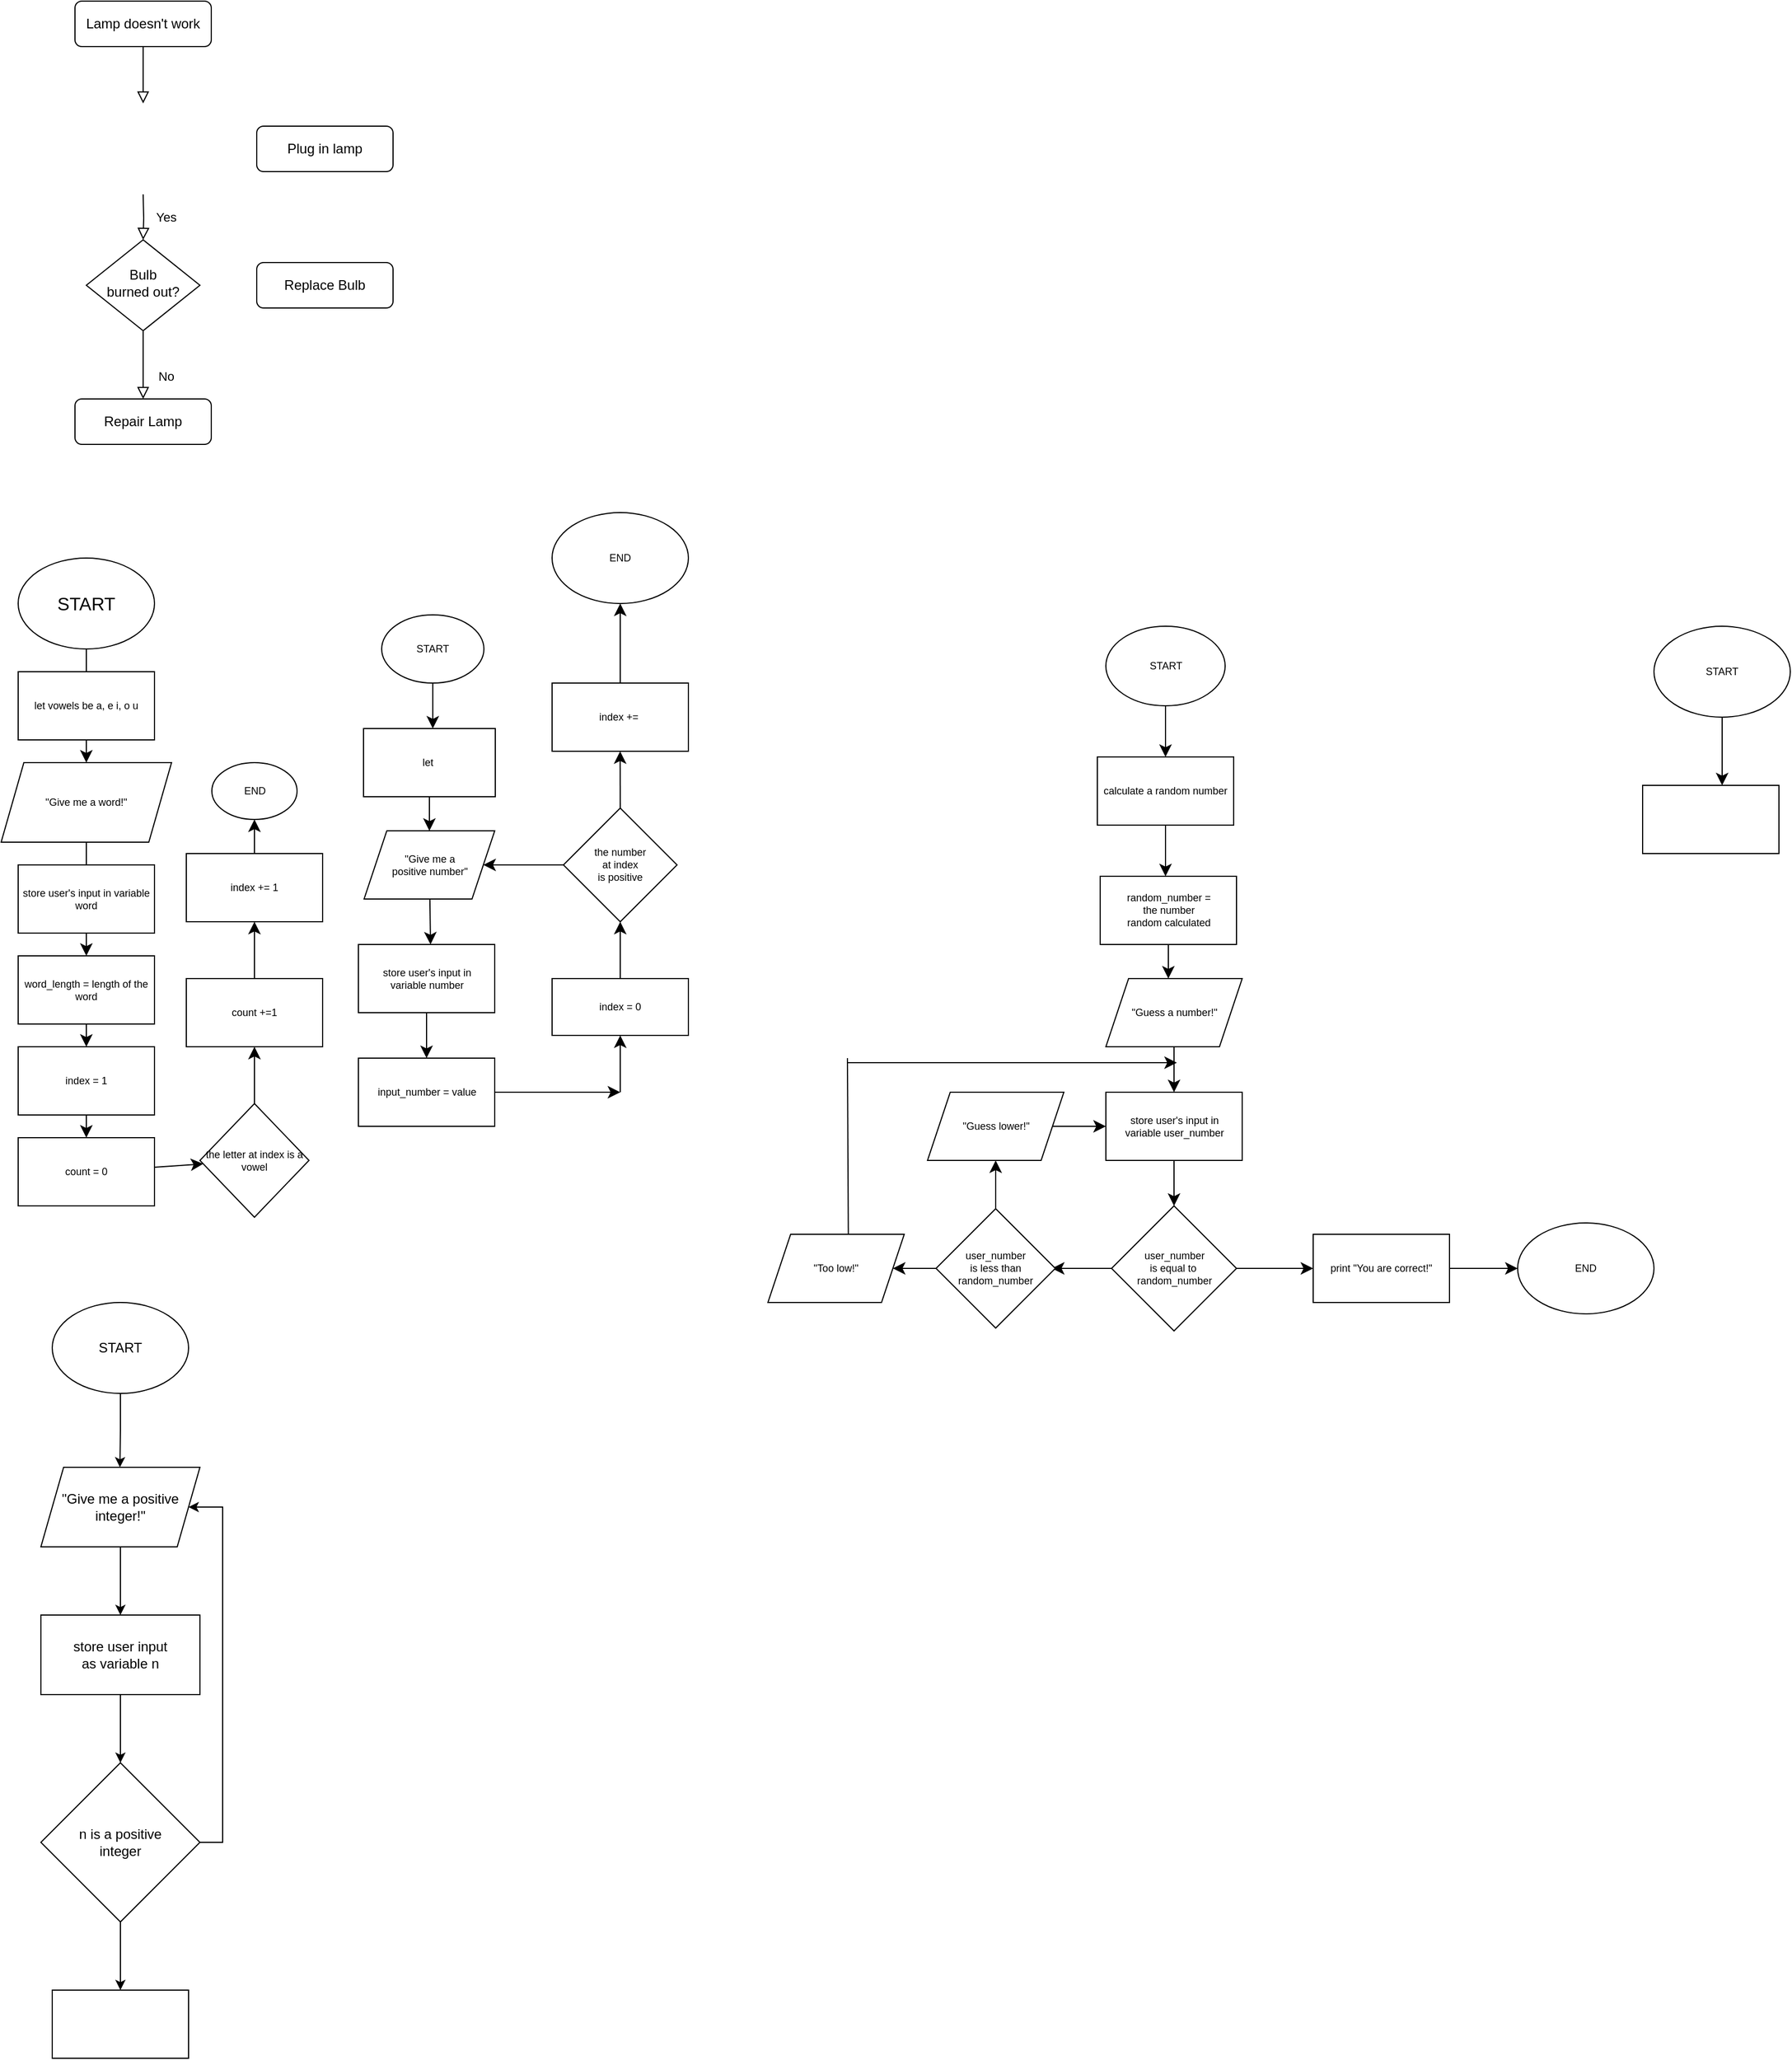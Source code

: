 <mxfile version="20.8.5" type="github" pages="2">
  <diagram id="C5RBs43oDa-KdzZeNtuy" name="Page-1">
    <mxGraphModel dx="860" dy="664" grid="1" gridSize="10" guides="1" tooltips="1" connect="1" arrows="1" fold="1" page="1" pageScale="1" pageWidth="827" pageHeight="1169" math="0" shadow="0">
      <root>
        <mxCell id="WIyWlLk6GJQsqaUBKTNV-0" />
        <mxCell id="WIyWlLk6GJQsqaUBKTNV-1" parent="WIyWlLk6GJQsqaUBKTNV-0" />
        <mxCell id="WIyWlLk6GJQsqaUBKTNV-2" value="" style="rounded=0;html=1;jettySize=auto;orthogonalLoop=1;fontSize=11;endArrow=block;endFill=0;endSize=8;strokeWidth=1;shadow=0;labelBackgroundColor=none;edgeStyle=orthogonalEdgeStyle;" parent="WIyWlLk6GJQsqaUBKTNV-1" source="WIyWlLk6GJQsqaUBKTNV-3" edge="1">
          <mxGeometry relative="1" as="geometry">
            <mxPoint x="220" y="170" as="targetPoint" />
          </mxGeometry>
        </mxCell>
        <mxCell id="WIyWlLk6GJQsqaUBKTNV-3" value="Lamp doesn&#39;t work" style="rounded=1;whiteSpace=wrap;html=1;fontSize=12;glass=0;strokeWidth=1;shadow=0;" parent="WIyWlLk6GJQsqaUBKTNV-1" vertex="1">
          <mxGeometry x="160" y="80" width="120" height="40" as="geometry" />
        </mxCell>
        <mxCell id="WIyWlLk6GJQsqaUBKTNV-4" value="Yes" style="rounded=0;html=1;jettySize=auto;orthogonalLoop=1;fontSize=11;endArrow=block;endFill=0;endSize=8;strokeWidth=1;shadow=0;labelBackgroundColor=none;edgeStyle=orthogonalEdgeStyle;" parent="WIyWlLk6GJQsqaUBKTNV-1" target="WIyWlLk6GJQsqaUBKTNV-10" edge="1">
          <mxGeometry y="20" relative="1" as="geometry">
            <mxPoint as="offset" />
            <mxPoint x="220" y="250" as="sourcePoint" />
          </mxGeometry>
        </mxCell>
        <mxCell id="WIyWlLk6GJQsqaUBKTNV-7" value="Plug in lamp" style="rounded=1;whiteSpace=wrap;html=1;fontSize=12;glass=0;strokeWidth=1;shadow=0;" parent="WIyWlLk6GJQsqaUBKTNV-1" vertex="1">
          <mxGeometry x="320" y="190" width="120" height="40" as="geometry" />
        </mxCell>
        <mxCell id="WIyWlLk6GJQsqaUBKTNV-8" value="No" style="rounded=0;html=1;jettySize=auto;orthogonalLoop=1;fontSize=11;endArrow=block;endFill=0;endSize=8;strokeWidth=1;shadow=0;labelBackgroundColor=none;edgeStyle=orthogonalEdgeStyle;" parent="WIyWlLk6GJQsqaUBKTNV-1" source="WIyWlLk6GJQsqaUBKTNV-10" target="WIyWlLk6GJQsqaUBKTNV-11" edge="1">
          <mxGeometry x="0.333" y="20" relative="1" as="geometry">
            <mxPoint as="offset" />
          </mxGeometry>
        </mxCell>
        <mxCell id="WIyWlLk6GJQsqaUBKTNV-10" value="Bulb&lt;br&gt;burned out?" style="rhombus;whiteSpace=wrap;html=1;shadow=0;fontFamily=Helvetica;fontSize=12;align=center;strokeWidth=1;spacing=6;spacingTop=-4;" parent="WIyWlLk6GJQsqaUBKTNV-1" vertex="1">
          <mxGeometry x="170" y="290" width="100" height="80" as="geometry" />
        </mxCell>
        <mxCell id="WIyWlLk6GJQsqaUBKTNV-11" value="Repair Lamp" style="rounded=1;whiteSpace=wrap;html=1;fontSize=12;glass=0;strokeWidth=1;shadow=0;" parent="WIyWlLk6GJQsqaUBKTNV-1" vertex="1">
          <mxGeometry x="160" y="430" width="120" height="40" as="geometry" />
        </mxCell>
        <mxCell id="WIyWlLk6GJQsqaUBKTNV-12" value="Replace Bulb" style="rounded=1;whiteSpace=wrap;html=1;fontSize=12;glass=0;strokeWidth=1;shadow=0;" parent="WIyWlLk6GJQsqaUBKTNV-1" vertex="1">
          <mxGeometry x="320" y="310" width="120" height="40" as="geometry" />
        </mxCell>
        <mxCell id="6rkK3X_Y7HJ2kkGCpfae-19" value="" style="edgeStyle=none;curved=1;rounded=0;orthogonalLoop=1;jettySize=auto;html=1;fontSize=9;startSize=8;endSize=8;" parent="WIyWlLk6GJQsqaUBKTNV-1" source="6rkK3X_Y7HJ2kkGCpfae-0" target="6rkK3X_Y7HJ2kkGCpfae-2" edge="1">
          <mxGeometry relative="1" as="geometry" />
        </mxCell>
        <mxCell id="6rkK3X_Y7HJ2kkGCpfae-0" value="START" style="ellipse;whiteSpace=wrap;html=1;fontSize=16;" parent="WIyWlLk6GJQsqaUBKTNV-1" vertex="1">
          <mxGeometry x="110" y="570" width="120" height="80" as="geometry" />
        </mxCell>
        <mxCell id="6rkK3X_Y7HJ2kkGCpfae-20" value="" style="edgeStyle=none;curved=1;rounded=0;orthogonalLoop=1;jettySize=auto;html=1;fontSize=9;startSize=8;endSize=8;" parent="WIyWlLk6GJQsqaUBKTNV-1" source="6rkK3X_Y7HJ2kkGCpfae-2" target="6rkK3X_Y7HJ2kkGCpfae-8" edge="1">
          <mxGeometry relative="1" as="geometry" />
        </mxCell>
        <mxCell id="6rkK3X_Y7HJ2kkGCpfae-2" value="&quot;Give me a word!&quot;" style="shape=parallelogram;perimeter=parallelogramPerimeter;whiteSpace=wrap;html=1;fixedSize=1;fontSize=9;" parent="WIyWlLk6GJQsqaUBKTNV-1" vertex="1">
          <mxGeometry x="95" y="750" width="150" height="70" as="geometry" />
        </mxCell>
        <mxCell id="6rkK3X_Y7HJ2kkGCpfae-3" value="let vowels be a, e i, o u" style="rounded=0;whiteSpace=wrap;html=1;fontSize=9;" parent="WIyWlLk6GJQsqaUBKTNV-1" vertex="1">
          <mxGeometry x="110" y="670" width="120" height="60" as="geometry" />
        </mxCell>
        <mxCell id="6rkK3X_Y7HJ2kkGCpfae-4" style="edgeStyle=none;curved=1;rounded=0;orthogonalLoop=1;jettySize=auto;html=1;exitX=0.5;exitY=1;exitDx=0;exitDy=0;fontSize=9;startSize=8;endSize=8;" parent="WIyWlLk6GJQsqaUBKTNV-1" source="6rkK3X_Y7HJ2kkGCpfae-3" target="6rkK3X_Y7HJ2kkGCpfae-3" edge="1">
          <mxGeometry relative="1" as="geometry" />
        </mxCell>
        <mxCell id="6rkK3X_Y7HJ2kkGCpfae-7" value="store user&#39;s input in variable word" style="rounded=0;whiteSpace=wrap;html=1;fontSize=9;" parent="WIyWlLk6GJQsqaUBKTNV-1" vertex="1">
          <mxGeometry x="110" y="840" width="120" height="60" as="geometry" />
        </mxCell>
        <mxCell id="6rkK3X_Y7HJ2kkGCpfae-21" value="" style="edgeStyle=none;curved=1;rounded=0;orthogonalLoop=1;jettySize=auto;html=1;fontSize=9;startSize=8;endSize=8;" parent="WIyWlLk6GJQsqaUBKTNV-1" source="6rkK3X_Y7HJ2kkGCpfae-8" target="6rkK3X_Y7HJ2kkGCpfae-11" edge="1">
          <mxGeometry relative="1" as="geometry" />
        </mxCell>
        <mxCell id="6rkK3X_Y7HJ2kkGCpfae-8" value="word_length = length of the word" style="rounded=0;whiteSpace=wrap;html=1;fontSize=9;" parent="WIyWlLk6GJQsqaUBKTNV-1" vertex="1">
          <mxGeometry x="110" y="920" width="120" height="60" as="geometry" />
        </mxCell>
        <mxCell id="6rkK3X_Y7HJ2kkGCpfae-22" value="" style="edgeStyle=none;curved=1;rounded=0;orthogonalLoop=1;jettySize=auto;html=1;fontSize=9;startSize=8;endSize=8;" parent="WIyWlLk6GJQsqaUBKTNV-1" source="6rkK3X_Y7HJ2kkGCpfae-11" target="6rkK3X_Y7HJ2kkGCpfae-16" edge="1">
          <mxGeometry relative="1" as="geometry" />
        </mxCell>
        <mxCell id="6rkK3X_Y7HJ2kkGCpfae-11" value="index = 1" style="rounded=0;whiteSpace=wrap;html=1;fontSize=9;" parent="WIyWlLk6GJQsqaUBKTNV-1" vertex="1">
          <mxGeometry x="110" y="1000" width="120" height="60" as="geometry" />
        </mxCell>
        <mxCell id="6rkK3X_Y7HJ2kkGCpfae-14" value="the letter at index is a vowel" style="rhombus;whiteSpace=wrap;html=1;fontSize=9;" parent="WIyWlLk6GJQsqaUBKTNV-1" vertex="1">
          <mxGeometry x="270" y="1050" width="96" height="100" as="geometry" />
        </mxCell>
        <mxCell id="6rkK3X_Y7HJ2kkGCpfae-15" value="" style="endArrow=classic;html=1;rounded=0;fontSize=9;startSize=8;endSize=8;curved=1;exitX=0.5;exitY=0;exitDx=0;exitDy=0;entryX=0.5;entryY=1;entryDx=0;entryDy=0;" parent="WIyWlLk6GJQsqaUBKTNV-1" source="6rkK3X_Y7HJ2kkGCpfae-14" target="6rkK3X_Y7HJ2kkGCpfae-17" edge="1">
          <mxGeometry width="50" height="50" relative="1" as="geometry">
            <mxPoint x="430" y="960" as="sourcePoint" />
            <mxPoint x="618" y="850" as="targetPoint" />
          </mxGeometry>
        </mxCell>
        <mxCell id="6rkK3X_Y7HJ2kkGCpfae-24" value="" style="edgeStyle=none;curved=1;rounded=0;orthogonalLoop=1;jettySize=auto;html=1;fontSize=9;startSize=8;endSize=8;" parent="WIyWlLk6GJQsqaUBKTNV-1" source="6rkK3X_Y7HJ2kkGCpfae-16" target="6rkK3X_Y7HJ2kkGCpfae-14" edge="1">
          <mxGeometry relative="1" as="geometry" />
        </mxCell>
        <mxCell id="6rkK3X_Y7HJ2kkGCpfae-16" value="count = 0" style="rounded=0;whiteSpace=wrap;html=1;fontSize=9;" parent="WIyWlLk6GJQsqaUBKTNV-1" vertex="1">
          <mxGeometry x="110" y="1080" width="120" height="60" as="geometry" />
        </mxCell>
        <mxCell id="6rkK3X_Y7HJ2kkGCpfae-25" value="" style="edgeStyle=none;curved=1;rounded=0;orthogonalLoop=1;jettySize=auto;html=1;fontSize=9;startSize=8;endSize=8;" parent="WIyWlLk6GJQsqaUBKTNV-1" source="6rkK3X_Y7HJ2kkGCpfae-17" target="6rkK3X_Y7HJ2kkGCpfae-18" edge="1">
          <mxGeometry relative="1" as="geometry" />
        </mxCell>
        <mxCell id="6rkK3X_Y7HJ2kkGCpfae-17" value="count +=1" style="rounded=0;whiteSpace=wrap;html=1;fontSize=9;" parent="WIyWlLk6GJQsqaUBKTNV-1" vertex="1">
          <mxGeometry x="258" y="940" width="120" height="60" as="geometry" />
        </mxCell>
        <mxCell id="6rkK3X_Y7HJ2kkGCpfae-27" style="edgeStyle=none;curved=1;rounded=0;orthogonalLoop=1;jettySize=auto;html=1;fontSize=9;startSize=8;endSize=8;" parent="WIyWlLk6GJQsqaUBKTNV-1" source="6rkK3X_Y7HJ2kkGCpfae-18" target="6rkK3X_Y7HJ2kkGCpfae-28" edge="1">
          <mxGeometry relative="1" as="geometry">
            <mxPoint x="318" y="790" as="targetPoint" />
          </mxGeometry>
        </mxCell>
        <mxCell id="6rkK3X_Y7HJ2kkGCpfae-18" value="index += 1" style="rounded=0;whiteSpace=wrap;html=1;fontSize=9;" parent="WIyWlLk6GJQsqaUBKTNV-1" vertex="1">
          <mxGeometry x="258" y="830" width="120" height="60" as="geometry" />
        </mxCell>
        <mxCell id="6rkK3X_Y7HJ2kkGCpfae-28" value="END" style="ellipse;whiteSpace=wrap;html=1;fontSize=9;" parent="WIyWlLk6GJQsqaUBKTNV-1" vertex="1">
          <mxGeometry x="280.5" y="750" width="75" height="50" as="geometry" />
        </mxCell>
        <mxCell id="6rkK3X_Y7HJ2kkGCpfae-30" style="edgeStyle=none;curved=1;rounded=0;orthogonalLoop=1;jettySize=auto;html=1;fontSize=9;startSize=8;endSize=8;" parent="WIyWlLk6GJQsqaUBKTNV-1" source="6rkK3X_Y7HJ2kkGCpfae-29" edge="1">
          <mxGeometry relative="1" as="geometry">
            <mxPoint x="475" y="720" as="targetPoint" />
          </mxGeometry>
        </mxCell>
        <mxCell id="6rkK3X_Y7HJ2kkGCpfae-29" value="START" style="ellipse;whiteSpace=wrap;html=1;fontSize=9;" parent="WIyWlLk6GJQsqaUBKTNV-1" vertex="1">
          <mxGeometry x="430" y="620" width="90" height="60" as="geometry" />
        </mxCell>
        <mxCell id="6rkK3X_Y7HJ2kkGCpfae-37" style="edgeStyle=none;curved=1;rounded=0;orthogonalLoop=1;jettySize=auto;html=1;entryX=0.5;entryY=0;entryDx=0;entryDy=0;fontSize=9;startSize=8;endSize=8;" parent="WIyWlLk6GJQsqaUBKTNV-1" source="6rkK3X_Y7HJ2kkGCpfae-32" target="6rkK3X_Y7HJ2kkGCpfae-35" edge="1">
          <mxGeometry relative="1" as="geometry" />
        </mxCell>
        <mxCell id="6rkK3X_Y7HJ2kkGCpfae-32" value="let&amp;nbsp;" style="rounded=0;whiteSpace=wrap;html=1;fontSize=9;" parent="WIyWlLk6GJQsqaUBKTNV-1" vertex="1">
          <mxGeometry x="414" y="720" width="116" height="60" as="geometry" />
        </mxCell>
        <mxCell id="6rkK3X_Y7HJ2kkGCpfae-36" style="edgeStyle=none;curved=1;rounded=0;orthogonalLoop=1;jettySize=auto;html=1;fontSize=9;startSize=8;endSize=8;" parent="WIyWlLk6GJQsqaUBKTNV-1" source="6rkK3X_Y7HJ2kkGCpfae-35" edge="1">
          <mxGeometry relative="1" as="geometry">
            <mxPoint x="473" y="910" as="targetPoint" />
          </mxGeometry>
        </mxCell>
        <mxCell id="6rkK3X_Y7HJ2kkGCpfae-35" value="&quot;Give me a &lt;br&gt;positive number&quot;" style="shape=parallelogram;perimeter=parallelogramPerimeter;whiteSpace=wrap;html=1;fixedSize=1;fontSize=9;" parent="WIyWlLk6GJQsqaUBKTNV-1" vertex="1">
          <mxGeometry x="414.5" y="810" width="115" height="60" as="geometry" />
        </mxCell>
        <mxCell id="6rkK3X_Y7HJ2kkGCpfae-40" style="edgeStyle=none;curved=1;rounded=0;orthogonalLoop=1;jettySize=auto;html=1;fontSize=9;startSize=8;endSize=8;" parent="WIyWlLk6GJQsqaUBKTNV-1" source="6rkK3X_Y7HJ2kkGCpfae-39" edge="1">
          <mxGeometry relative="1" as="geometry">
            <mxPoint x="469.5" y="1010" as="targetPoint" />
          </mxGeometry>
        </mxCell>
        <mxCell id="6rkK3X_Y7HJ2kkGCpfae-39" value="store user&#39;s input in&lt;br&gt;variable number" style="rounded=0;whiteSpace=wrap;html=1;fontSize=9;" parent="WIyWlLk6GJQsqaUBKTNV-1" vertex="1">
          <mxGeometry x="409.5" y="910" width="120" height="60" as="geometry" />
        </mxCell>
        <mxCell id="6rkK3X_Y7HJ2kkGCpfae-43" style="edgeStyle=none;curved=1;rounded=0;orthogonalLoop=1;jettySize=auto;html=1;fontSize=9;startSize=8;endSize=8;" parent="WIyWlLk6GJQsqaUBKTNV-1" source="6rkK3X_Y7HJ2kkGCpfae-41" edge="1">
          <mxGeometry relative="1" as="geometry">
            <mxPoint x="640" y="1040" as="targetPoint" />
          </mxGeometry>
        </mxCell>
        <mxCell id="6rkK3X_Y7HJ2kkGCpfae-41" value="input_number = value" style="rounded=0;whiteSpace=wrap;html=1;fontSize=9;" parent="WIyWlLk6GJQsqaUBKTNV-1" vertex="1">
          <mxGeometry x="409.5" y="1010" width="120" height="60" as="geometry" />
        </mxCell>
        <mxCell id="6rkK3X_Y7HJ2kkGCpfae-49" style="edgeStyle=none;curved=1;rounded=0;orthogonalLoop=1;jettySize=auto;html=1;fontSize=9;startSize=8;endSize=8;" parent="WIyWlLk6GJQsqaUBKTNV-1" source="6rkK3X_Y7HJ2kkGCpfae-48" target="6rkK3X_Y7HJ2kkGCpfae-50" edge="1">
          <mxGeometry relative="1" as="geometry">
            <mxPoint x="640" y="970" as="targetPoint" />
          </mxGeometry>
        </mxCell>
        <mxCell id="6rkK3X_Y7HJ2kkGCpfae-48" value="index = 0" style="rounded=0;whiteSpace=wrap;html=1;fontSize=9;" parent="WIyWlLk6GJQsqaUBKTNV-1" vertex="1">
          <mxGeometry x="580" y="940" width="120" height="50" as="geometry" />
        </mxCell>
        <mxCell id="6rkK3X_Y7HJ2kkGCpfae-51" style="edgeStyle=none;curved=1;rounded=0;orthogonalLoop=1;jettySize=auto;html=1;fontSize=9;startSize=8;endSize=8;entryX=1;entryY=0.5;entryDx=0;entryDy=0;exitX=0;exitY=0.5;exitDx=0;exitDy=0;" parent="WIyWlLk6GJQsqaUBKTNV-1" source="6rkK3X_Y7HJ2kkGCpfae-50" target="6rkK3X_Y7HJ2kkGCpfae-35" edge="1">
          <mxGeometry relative="1" as="geometry">
            <mxPoint x="640" y="810" as="targetPoint" />
          </mxGeometry>
        </mxCell>
        <mxCell id="6rkK3X_Y7HJ2kkGCpfae-55" style="edgeStyle=none;curved=1;rounded=0;orthogonalLoop=1;jettySize=auto;html=1;exitX=0.5;exitY=0;exitDx=0;exitDy=0;fontSize=9;startSize=8;endSize=8;" parent="WIyWlLk6GJQsqaUBKTNV-1" source="6rkK3X_Y7HJ2kkGCpfae-50" edge="1">
          <mxGeometry relative="1" as="geometry">
            <mxPoint x="639.895" y="740" as="targetPoint" />
          </mxGeometry>
        </mxCell>
        <mxCell id="6rkK3X_Y7HJ2kkGCpfae-50" value="the number&lt;br&gt;at index&lt;br&gt;is positive" style="rhombus;whiteSpace=wrap;html=1;fontSize=9;" parent="WIyWlLk6GJQsqaUBKTNV-1" vertex="1">
          <mxGeometry x="590" y="790" width="100" height="100" as="geometry" />
        </mxCell>
        <mxCell id="6rkK3X_Y7HJ2kkGCpfae-57" value="" style="endArrow=classic;html=1;rounded=0;fontSize=9;startSize=8;endSize=8;curved=1;" parent="WIyWlLk6GJQsqaUBKTNV-1" target="6rkK3X_Y7HJ2kkGCpfae-48" edge="1">
          <mxGeometry width="50" height="50" relative="1" as="geometry">
            <mxPoint x="640" y="1040" as="sourcePoint" />
            <mxPoint x="690" y="990" as="targetPoint" />
          </mxGeometry>
        </mxCell>
        <mxCell id="G9BDfz2UxZrtVeb2Ntyk-60" style="edgeStyle=none;curved=1;rounded=0;orthogonalLoop=1;jettySize=auto;html=1;exitX=0.5;exitY=0;exitDx=0;exitDy=0;fontSize=9;startSize=8;endSize=8;" parent="WIyWlLk6GJQsqaUBKTNV-1" source="6rkK3X_Y7HJ2kkGCpfae-58" target="G9BDfz2UxZrtVeb2Ntyk-61" edge="1">
          <mxGeometry relative="1" as="geometry">
            <mxPoint x="640.31" y="630" as="targetPoint" />
          </mxGeometry>
        </mxCell>
        <mxCell id="6rkK3X_Y7HJ2kkGCpfae-58" value="index +=&amp;nbsp;" style="rounded=0;whiteSpace=wrap;html=1;fontSize=9;" parent="WIyWlLk6GJQsqaUBKTNV-1" vertex="1">
          <mxGeometry x="580" y="680" width="120" height="60" as="geometry" />
        </mxCell>
        <mxCell id="G9BDfz2UxZrtVeb2Ntyk-1" style="edgeStyle=none;curved=1;rounded=0;orthogonalLoop=1;jettySize=auto;html=1;exitX=0.5;exitY=1;exitDx=0;exitDy=0;fontSize=9;startSize=8;endSize=8;" parent="WIyWlLk6GJQsqaUBKTNV-1" source="G9BDfz2UxZrtVeb2Ntyk-0" edge="1">
          <mxGeometry relative="1" as="geometry">
            <mxPoint x="1120" y="745" as="targetPoint" />
          </mxGeometry>
        </mxCell>
        <mxCell id="G9BDfz2UxZrtVeb2Ntyk-0" value="START" style="ellipse;whiteSpace=wrap;html=1;fontSize=9;" parent="WIyWlLk6GJQsqaUBKTNV-1" vertex="1">
          <mxGeometry x="1067.5" y="630" width="105" height="70" as="geometry" />
        </mxCell>
        <mxCell id="G9BDfz2UxZrtVeb2Ntyk-3" style="edgeStyle=none;curved=1;rounded=0;orthogonalLoop=1;jettySize=auto;html=1;fontSize=9;startSize=8;endSize=8;" parent="WIyWlLk6GJQsqaUBKTNV-1" edge="1">
          <mxGeometry relative="1" as="geometry">
            <mxPoint x="1120" y="850" as="targetPoint" />
            <mxPoint x="1120" y="800" as="sourcePoint" />
          </mxGeometry>
        </mxCell>
        <mxCell id="G9BDfz2UxZrtVeb2Ntyk-5" value="calculate a random number" style="rounded=0;whiteSpace=wrap;html=1;fontSize=9;" parent="WIyWlLk6GJQsqaUBKTNV-1" vertex="1">
          <mxGeometry x="1060" y="745" width="120" height="60" as="geometry" />
        </mxCell>
        <mxCell id="G9BDfz2UxZrtVeb2Ntyk-12" style="edgeStyle=none;curved=1;rounded=0;orthogonalLoop=1;jettySize=auto;html=1;exitX=0.5;exitY=0;exitDx=0;exitDy=0;fontSize=9;startSize=8;endSize=8;" parent="WIyWlLk6GJQsqaUBKTNV-1" source="G9BDfz2UxZrtVeb2Ntyk-6" edge="1">
          <mxGeometry relative="1" as="geometry">
            <mxPoint x="1127.5" y="1040" as="targetPoint" />
          </mxGeometry>
        </mxCell>
        <mxCell id="G9BDfz2UxZrtVeb2Ntyk-6" value="&quot;Guess a number!&quot;" style="shape=parallelogram;perimeter=parallelogramPerimeter;whiteSpace=wrap;html=1;fixedSize=1;fontSize=9;" parent="WIyWlLk6GJQsqaUBKTNV-1" vertex="1">
          <mxGeometry x="1067.5" y="940" width="120" height="60" as="geometry" />
        </mxCell>
        <mxCell id="G9BDfz2UxZrtVeb2Ntyk-14" style="edgeStyle=none;curved=1;rounded=0;orthogonalLoop=1;jettySize=auto;html=1;fontSize=9;startSize=8;endSize=8;" parent="WIyWlLk6GJQsqaUBKTNV-1" source="G9BDfz2UxZrtVeb2Ntyk-10" edge="1">
          <mxGeometry relative="1" as="geometry">
            <mxPoint x="1122.5" y="940" as="targetPoint" />
          </mxGeometry>
        </mxCell>
        <mxCell id="G9BDfz2UxZrtVeb2Ntyk-10" value="random_number =&lt;br&gt;the number&lt;br&gt;random calculated" style="rounded=0;whiteSpace=wrap;html=1;fontSize=9;" parent="WIyWlLk6GJQsqaUBKTNV-1" vertex="1">
          <mxGeometry x="1062.5" y="850" width="120" height="60" as="geometry" />
        </mxCell>
        <mxCell id="G9BDfz2UxZrtVeb2Ntyk-17" style="edgeStyle=none;curved=1;rounded=0;orthogonalLoop=1;jettySize=auto;html=1;fontSize=9;startSize=8;endSize=8;" parent="WIyWlLk6GJQsqaUBKTNV-1" source="G9BDfz2UxZrtVeb2Ntyk-16" edge="1">
          <mxGeometry relative="1" as="geometry">
            <mxPoint x="1127.5" y="1140" as="targetPoint" />
          </mxGeometry>
        </mxCell>
        <mxCell id="G9BDfz2UxZrtVeb2Ntyk-16" value="store user&#39;s input in&lt;br&gt;variable user_number" style="rounded=0;whiteSpace=wrap;html=1;fontSize=9;" parent="WIyWlLk6GJQsqaUBKTNV-1" vertex="1">
          <mxGeometry x="1067.5" y="1040" width="120" height="60" as="geometry" />
        </mxCell>
        <mxCell id="G9BDfz2UxZrtVeb2Ntyk-45" style="edgeStyle=none;curved=1;rounded=0;orthogonalLoop=1;jettySize=auto;html=1;fontSize=9;startSize=8;endSize=8;" parent="WIyWlLk6GJQsqaUBKTNV-1" source="G9BDfz2UxZrtVeb2Ntyk-18" edge="1">
          <mxGeometry relative="1" as="geometry">
            <mxPoint x="1020" y="1195" as="targetPoint" />
          </mxGeometry>
        </mxCell>
        <mxCell id="G9BDfz2UxZrtVeb2Ntyk-18" value="user_number&lt;br&gt;is equal to&amp;nbsp;&lt;br&gt;random_number" style="rhombus;whiteSpace=wrap;html=1;fontSize=9;" parent="WIyWlLk6GJQsqaUBKTNV-1" vertex="1">
          <mxGeometry x="1072.5" y="1140" width="110" height="110" as="geometry" />
        </mxCell>
        <mxCell id="G9BDfz2UxZrtVeb2Ntyk-57" style="edgeStyle=none;curved=1;rounded=0;orthogonalLoop=1;jettySize=auto;html=1;fontSize=9;startSize=8;endSize=8;" parent="WIyWlLk6GJQsqaUBKTNV-1" source="G9BDfz2UxZrtVeb2Ntyk-23" target="G9BDfz2UxZrtVeb2Ntyk-58" edge="1">
          <mxGeometry relative="1" as="geometry">
            <mxPoint x="1420.0" y="1195" as="targetPoint" />
          </mxGeometry>
        </mxCell>
        <mxCell id="G9BDfz2UxZrtVeb2Ntyk-23" value="print &quot;You are correct!&quot;" style="rounded=0;whiteSpace=wrap;html=1;fontSize=9;" parent="WIyWlLk6GJQsqaUBKTNV-1" vertex="1">
          <mxGeometry x="1250" y="1165" width="120" height="60" as="geometry" />
        </mxCell>
        <mxCell id="G9BDfz2UxZrtVeb2Ntyk-46" style="edgeStyle=none;curved=1;rounded=0;orthogonalLoop=1;jettySize=auto;html=1;entryX=0.5;entryY=1;entryDx=0;entryDy=0;fontSize=9;startSize=8;endSize=8;" parent="WIyWlLk6GJQsqaUBKTNV-1" source="G9BDfz2UxZrtVeb2Ntyk-29" target="G9BDfz2UxZrtVeb2Ntyk-35" edge="1">
          <mxGeometry relative="1" as="geometry" />
        </mxCell>
        <mxCell id="G9BDfz2UxZrtVeb2Ntyk-47" style="edgeStyle=none;curved=1;rounded=0;orthogonalLoop=1;jettySize=auto;html=1;fontSize=9;startSize=8;endSize=8;" parent="WIyWlLk6GJQsqaUBKTNV-1" source="G9BDfz2UxZrtVeb2Ntyk-29" target="G9BDfz2UxZrtVeb2Ntyk-34" edge="1">
          <mxGeometry relative="1" as="geometry" />
        </mxCell>
        <mxCell id="G9BDfz2UxZrtVeb2Ntyk-29" value="user_number&lt;br&gt;is less than&lt;br&gt;random_number" style="rhombus;whiteSpace=wrap;html=1;fontSize=9;" parent="WIyWlLk6GJQsqaUBKTNV-1" vertex="1">
          <mxGeometry x="918" y="1142.5" width="105" height="105" as="geometry" />
        </mxCell>
        <mxCell id="G9BDfz2UxZrtVeb2Ntyk-34" value="&quot;Too low!&quot;" style="shape=parallelogram;perimeter=parallelogramPerimeter;whiteSpace=wrap;html=1;fixedSize=1;fontSize=9;" parent="WIyWlLk6GJQsqaUBKTNV-1" vertex="1">
          <mxGeometry x="770" y="1165" width="120" height="60" as="geometry" />
        </mxCell>
        <mxCell id="G9BDfz2UxZrtVeb2Ntyk-35" value="&quot;Guess lower!&quot;" style="shape=parallelogram;perimeter=parallelogramPerimeter;whiteSpace=wrap;html=1;fixedSize=1;fontSize=9;" parent="WIyWlLk6GJQsqaUBKTNV-1" vertex="1">
          <mxGeometry x="910.5" y="1040" width="120" height="60" as="geometry" />
        </mxCell>
        <mxCell id="G9BDfz2UxZrtVeb2Ntyk-49" value="" style="endArrow=classic;html=1;rounded=0;fontSize=9;startSize=8;endSize=8;curved=1;exitX=1;exitY=0.5;exitDx=0;exitDy=0;entryX=0;entryY=0.5;entryDx=0;entryDy=0;" parent="WIyWlLk6GJQsqaUBKTNV-1" source="G9BDfz2UxZrtVeb2Ntyk-35" target="G9BDfz2UxZrtVeb2Ntyk-16" edge="1">
          <mxGeometry width="50" height="50" relative="1" as="geometry">
            <mxPoint x="940" y="1040" as="sourcePoint" />
            <mxPoint x="990" y="990" as="targetPoint" />
          </mxGeometry>
        </mxCell>
        <mxCell id="G9BDfz2UxZrtVeb2Ntyk-52" value="" style="endArrow=classic;html=1;rounded=0;fontSize=9;startSize=8;endSize=8;curved=1;" parent="WIyWlLk6GJQsqaUBKTNV-1" edge="1">
          <mxGeometry width="50" height="50" relative="1" as="geometry">
            <mxPoint x="840" y="1014" as="sourcePoint" />
            <mxPoint x="1130" y="1014" as="targetPoint" />
          </mxGeometry>
        </mxCell>
        <mxCell id="G9BDfz2UxZrtVeb2Ntyk-53" value="" style="endArrow=none;html=1;rounded=0;fontSize=9;startSize=8;endSize=8;curved=1;exitX=0.59;exitY=0.002;exitDx=0;exitDy=0;exitPerimeter=0;" parent="WIyWlLk6GJQsqaUBKTNV-1" source="G9BDfz2UxZrtVeb2Ntyk-34" edge="1">
          <mxGeometry width="50" height="50" relative="1" as="geometry">
            <mxPoint x="840" y="1140" as="sourcePoint" />
            <mxPoint x="840" y="1010" as="targetPoint" />
          </mxGeometry>
        </mxCell>
        <mxCell id="G9BDfz2UxZrtVeb2Ntyk-54" value="" style="endArrow=classic;html=1;rounded=0;fontSize=9;startSize=8;endSize=8;curved=1;exitX=1;exitY=0.5;exitDx=0;exitDy=0;" parent="WIyWlLk6GJQsqaUBKTNV-1" source="G9BDfz2UxZrtVeb2Ntyk-18" edge="1">
          <mxGeometry width="50" height="50" relative="1" as="geometry">
            <mxPoint x="1160" y="1170" as="sourcePoint" />
            <mxPoint x="1250" y="1195" as="targetPoint" />
          </mxGeometry>
        </mxCell>
        <mxCell id="G9BDfz2UxZrtVeb2Ntyk-58" value="END" style="ellipse;whiteSpace=wrap;html=1;fontSize=9;" parent="WIyWlLk6GJQsqaUBKTNV-1" vertex="1">
          <mxGeometry x="1430.0" y="1155" width="120" height="80" as="geometry" />
        </mxCell>
        <mxCell id="G9BDfz2UxZrtVeb2Ntyk-61" value="END" style="ellipse;whiteSpace=wrap;html=1;fontSize=9;" parent="WIyWlLk6GJQsqaUBKTNV-1" vertex="1">
          <mxGeometry x="580.0" y="530" width="120" height="80" as="geometry" />
        </mxCell>
        <mxCell id="G9BDfz2UxZrtVeb2Ntyk-63" style="edgeStyle=none;curved=1;rounded=0;orthogonalLoop=1;jettySize=auto;html=1;fontSize=9;startSize=8;endSize=8;" parent="WIyWlLk6GJQsqaUBKTNV-1" source="G9BDfz2UxZrtVeb2Ntyk-62" edge="1">
          <mxGeometry relative="1" as="geometry">
            <mxPoint x="1610" y="770" as="targetPoint" />
          </mxGeometry>
        </mxCell>
        <mxCell id="G9BDfz2UxZrtVeb2Ntyk-62" value="START" style="ellipse;whiteSpace=wrap;html=1;fontSize=9;" parent="WIyWlLk6GJQsqaUBKTNV-1" vertex="1">
          <mxGeometry x="1550" y="630" width="120" height="80" as="geometry" />
        </mxCell>
        <mxCell id="G9BDfz2UxZrtVeb2Ntyk-64" value="" style="rounded=0;whiteSpace=wrap;html=1;fontSize=9;" parent="WIyWlLk6GJQsqaUBKTNV-1" vertex="1">
          <mxGeometry x="1540" y="770" width="120" height="60" as="geometry" />
        </mxCell>
        <mxCell id="iwm73fOLzy9ZU6IERDcX-1" style="edgeStyle=orthogonalEdgeStyle;rounded=0;orthogonalLoop=1;jettySize=auto;html=1;exitX=0.5;exitY=1;exitDx=0;exitDy=0;" edge="1" parent="WIyWlLk6GJQsqaUBKTNV-1" source="iwm73fOLzy9ZU6IERDcX-0">
          <mxGeometry relative="1" as="geometry">
            <mxPoint x="199.565" y="1370" as="targetPoint" />
          </mxGeometry>
        </mxCell>
        <mxCell id="iwm73fOLzy9ZU6IERDcX-0" value="START" style="ellipse;whiteSpace=wrap;html=1;" vertex="1" parent="WIyWlLk6GJQsqaUBKTNV-1">
          <mxGeometry x="140" y="1225" width="120" height="80" as="geometry" />
        </mxCell>
        <mxCell id="iwm73fOLzy9ZU6IERDcX-3" style="edgeStyle=orthogonalEdgeStyle;rounded=0;orthogonalLoop=1;jettySize=auto;html=1;" edge="1" parent="WIyWlLk6GJQsqaUBKTNV-1" source="iwm73fOLzy9ZU6IERDcX-2">
          <mxGeometry relative="1" as="geometry">
            <mxPoint x="200" y="1500.0" as="targetPoint" />
          </mxGeometry>
        </mxCell>
        <mxCell id="iwm73fOLzy9ZU6IERDcX-2" value="&quot;Give me a positive&lt;br&gt;integer!&quot;" style="shape=parallelogram;perimeter=parallelogramPerimeter;whiteSpace=wrap;html=1;fixedSize=1;" vertex="1" parent="WIyWlLk6GJQsqaUBKTNV-1">
          <mxGeometry x="130" y="1370" width="140" height="70" as="geometry" />
        </mxCell>
        <mxCell id="iwm73fOLzy9ZU6IERDcX-5" style="edgeStyle=orthogonalEdgeStyle;rounded=0;orthogonalLoop=1;jettySize=auto;html=1;" edge="1" parent="WIyWlLk6GJQsqaUBKTNV-1" source="iwm73fOLzy9ZU6IERDcX-4">
          <mxGeometry relative="1" as="geometry">
            <mxPoint x="200" y="1630" as="targetPoint" />
          </mxGeometry>
        </mxCell>
        <mxCell id="iwm73fOLzy9ZU6IERDcX-4" value="store user input&lt;br&gt;as variable n" style="rounded=0;whiteSpace=wrap;html=1;" vertex="1" parent="WIyWlLk6GJQsqaUBKTNV-1">
          <mxGeometry x="130" y="1500" width="140" height="70" as="geometry" />
        </mxCell>
        <mxCell id="iwm73fOLzy9ZU6IERDcX-11" style="edgeStyle=orthogonalEdgeStyle;rounded=0;orthogonalLoop=1;jettySize=auto;html=1;" edge="1" parent="WIyWlLk6GJQsqaUBKTNV-1" source="iwm73fOLzy9ZU6IERDcX-6">
          <mxGeometry relative="1" as="geometry">
            <mxPoint x="200.0" y="1830" as="targetPoint" />
          </mxGeometry>
        </mxCell>
        <mxCell id="iwm73fOLzy9ZU6IERDcX-13" style="edgeStyle=orthogonalEdgeStyle;rounded=0;orthogonalLoop=1;jettySize=auto;html=1;exitX=1;exitY=0.5;exitDx=0;exitDy=0;entryX=1;entryY=0.5;entryDx=0;entryDy=0;" edge="1" parent="WIyWlLk6GJQsqaUBKTNV-1" source="iwm73fOLzy9ZU6IERDcX-6" target="iwm73fOLzy9ZU6IERDcX-2">
          <mxGeometry relative="1" as="geometry">
            <mxPoint x="390.0" y="1410" as="targetPoint" />
            <Array as="points">
              <mxPoint x="290" y="1700" />
              <mxPoint x="290" y="1405" />
            </Array>
          </mxGeometry>
        </mxCell>
        <mxCell id="iwm73fOLzy9ZU6IERDcX-6" value="n is a positive&lt;br&gt;integer" style="rhombus;whiteSpace=wrap;html=1;" vertex="1" parent="WIyWlLk6GJQsqaUBKTNV-1">
          <mxGeometry x="130" y="1630" width="140" height="140" as="geometry" />
        </mxCell>
        <mxCell id="iwm73fOLzy9ZU6IERDcX-10" value="" style="rounded=0;whiteSpace=wrap;html=1;" vertex="1" parent="WIyWlLk6GJQsqaUBKTNV-1">
          <mxGeometry x="140" y="1830" width="120" height="60" as="geometry" />
        </mxCell>
      </root>
    </mxGraphModel>
  </diagram>
  <diagram id="Wx5rr5XtukEhyNtxBx1X" name="Page-2">
    <mxGraphModel dx="1245" dy="1008" grid="0" gridSize="10" guides="1" tooltips="1" connect="1" arrows="1" fold="1" page="0" pageScale="1" pageWidth="850" pageHeight="1100" math="0" shadow="0">
      <root>
        <mxCell id="0" />
        <mxCell id="1" parent="0" />
        <mxCell id="VLYLbC1kF1Cp7xHUZIRe-1" value="" style="ellipse;whiteSpace=wrap;html=1;fontSize=9;" vertex="1" parent="1">
          <mxGeometry x="-385" y="110" width="120" height="80" as="geometry" />
        </mxCell>
      </root>
    </mxGraphModel>
  </diagram>
</mxfile>
